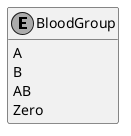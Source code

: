 ﻿@startuml
skinparam monochrome true
hide empty members

enum BloodGroup {
    A
    B
    AB
    Zero
}

@enduml
